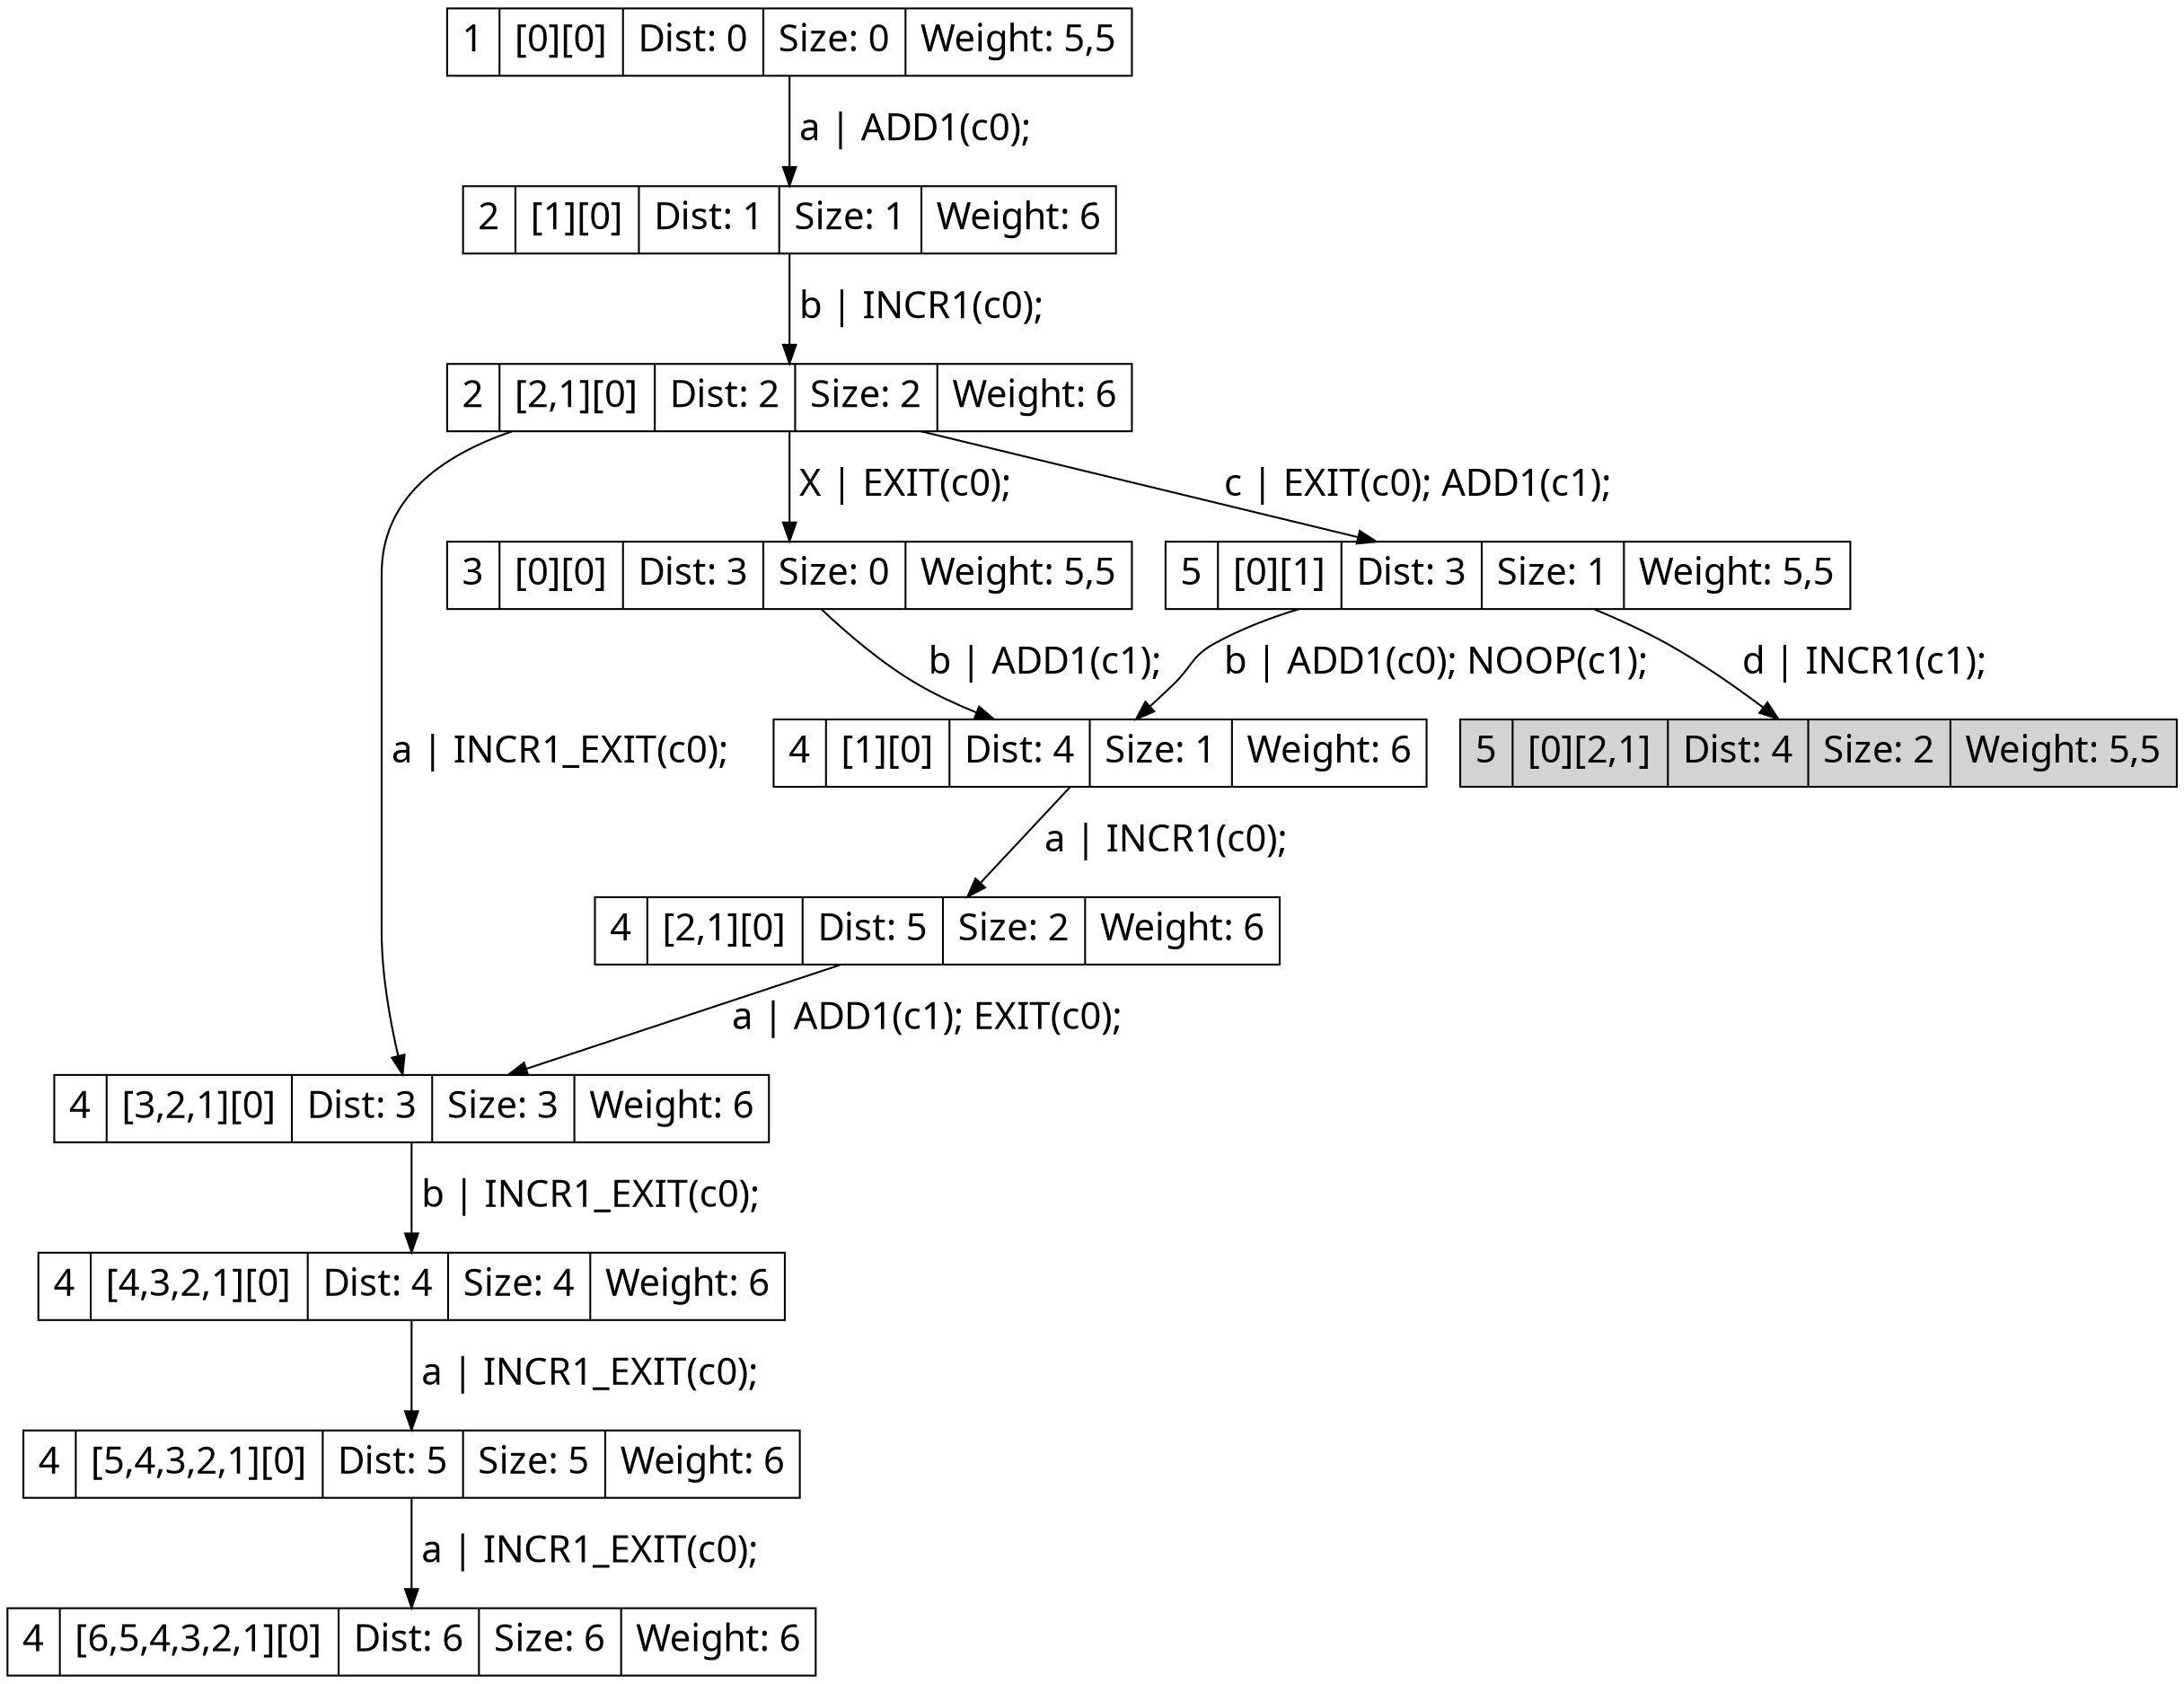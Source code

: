 digraph g{
node[shape=record fontname=Calibri fontsize = 20]
edge[fontname = Calibri fontsize = 20]
0->1[label=" a | ADD1(c0); "]
0[label="1 | [0][0] | Dist: 0 | Size: 0 | Weight: 5,5"]
1[label="2 | [1][0] | Dist: 1 | Size: 1 | Weight: 6"]
1->2[label=" b | INCR1(c0); "]
1[label="2 | [1][0] | Dist: 1 | Size: 1 | Weight: 6"]
2[label="2 | [2,1][0] | Dist: 2 | Size: 2 | Weight: 6"]
2->3[label=" X | EXIT(c0); "]
2[label="2 | [2,1][0] | Dist: 2 | Size: 2 | Weight: 6"]
3[label="3 | [0][0] | Dist: 3 | Size: 0 | Weight: 5,5"]
2->4[label=" a | INCR1_EXIT(c0); "]
2[label="2 | [2,1][0] | Dist: 2 | Size: 2 | Weight: 6"]
4[label="4 | [3,2,1][0] | Dist: 3 | Size: 3 | Weight: 6"]
2->5[label=" c | EXIT(c0); ADD1(c1); "]
2[label="2 | [2,1][0] | Dist: 2 | Size: 2 | Weight: 6"]
5[label="5 | [0][1] | Dist: 3 | Size: 1 | Weight: 5,5"]
5->6[label=" b | ADD1(c0); NOOP(c1); "]
5[label="5 | [0][1] | Dist: 3 | Size: 1 | Weight: 5,5"]
6[label="4 | [1][0] | Dist: 4 | Size: 1 | Weight: 6"]
5->7[label=" d | INCR1(c1); "]
5[label="5 | [0][1] | Dist: 3 | Size: 1 | Weight: 5,5"]
7[label="5 | [0][2,1] | Dist: 4 | Size: 2 | Weight: 5,5"]
7[fillcolor = lightgrey, style=filled]
3->6[label=" b | ADD1(c1); "]
3[label="3 | [0][0] | Dist: 3 | Size: 0 | Weight: 5,5"]
6[label="4 | [1][0] | Dist: 4 | Size: 1 | Weight: 6"]
6->8[label=" a | INCR1(c0); "]
6[label="4 | [1][0] | Dist: 4 | Size: 1 | Weight: 6"]
8[label="4 | [2,1][0] | Dist: 5 | Size: 2 | Weight: 6"]
8->4[label=" a | ADD1(c1); EXIT(c0); "]
8[label="4 | [2,1][0] | Dist: 5 | Size: 2 | Weight: 6"]
4[label="4 | [3,2,1][0] | Dist: 3 | Size: 3 | Weight: 6"]
4->9[label=" b | INCR1_EXIT(c0); "]
4[label="4 | [3,2,1][0] | Dist: 3 | Size: 3 | Weight: 6"]
9[label="4 | [4,3,2,1][0] | Dist: 4 | Size: 4 | Weight: 6"]
9->10[label=" a | INCR1_EXIT(c0); "]
9[label="4 | [4,3,2,1][0] | Dist: 4 | Size: 4 | Weight: 6"]
10[label="4 | [5,4,3,2,1][0] | Dist: 5 | Size: 5 | Weight: 6"]
10->11[label=" a | INCR1_EXIT(c0); "]
10[label="4 | [5,4,3,2,1][0] | Dist: 5 | Size: 5 | Weight: 6"]
11[label="4 | [6,5,4,3,2,1][0] | Dist: 6 | Size: 6 | Weight: 6"]}
